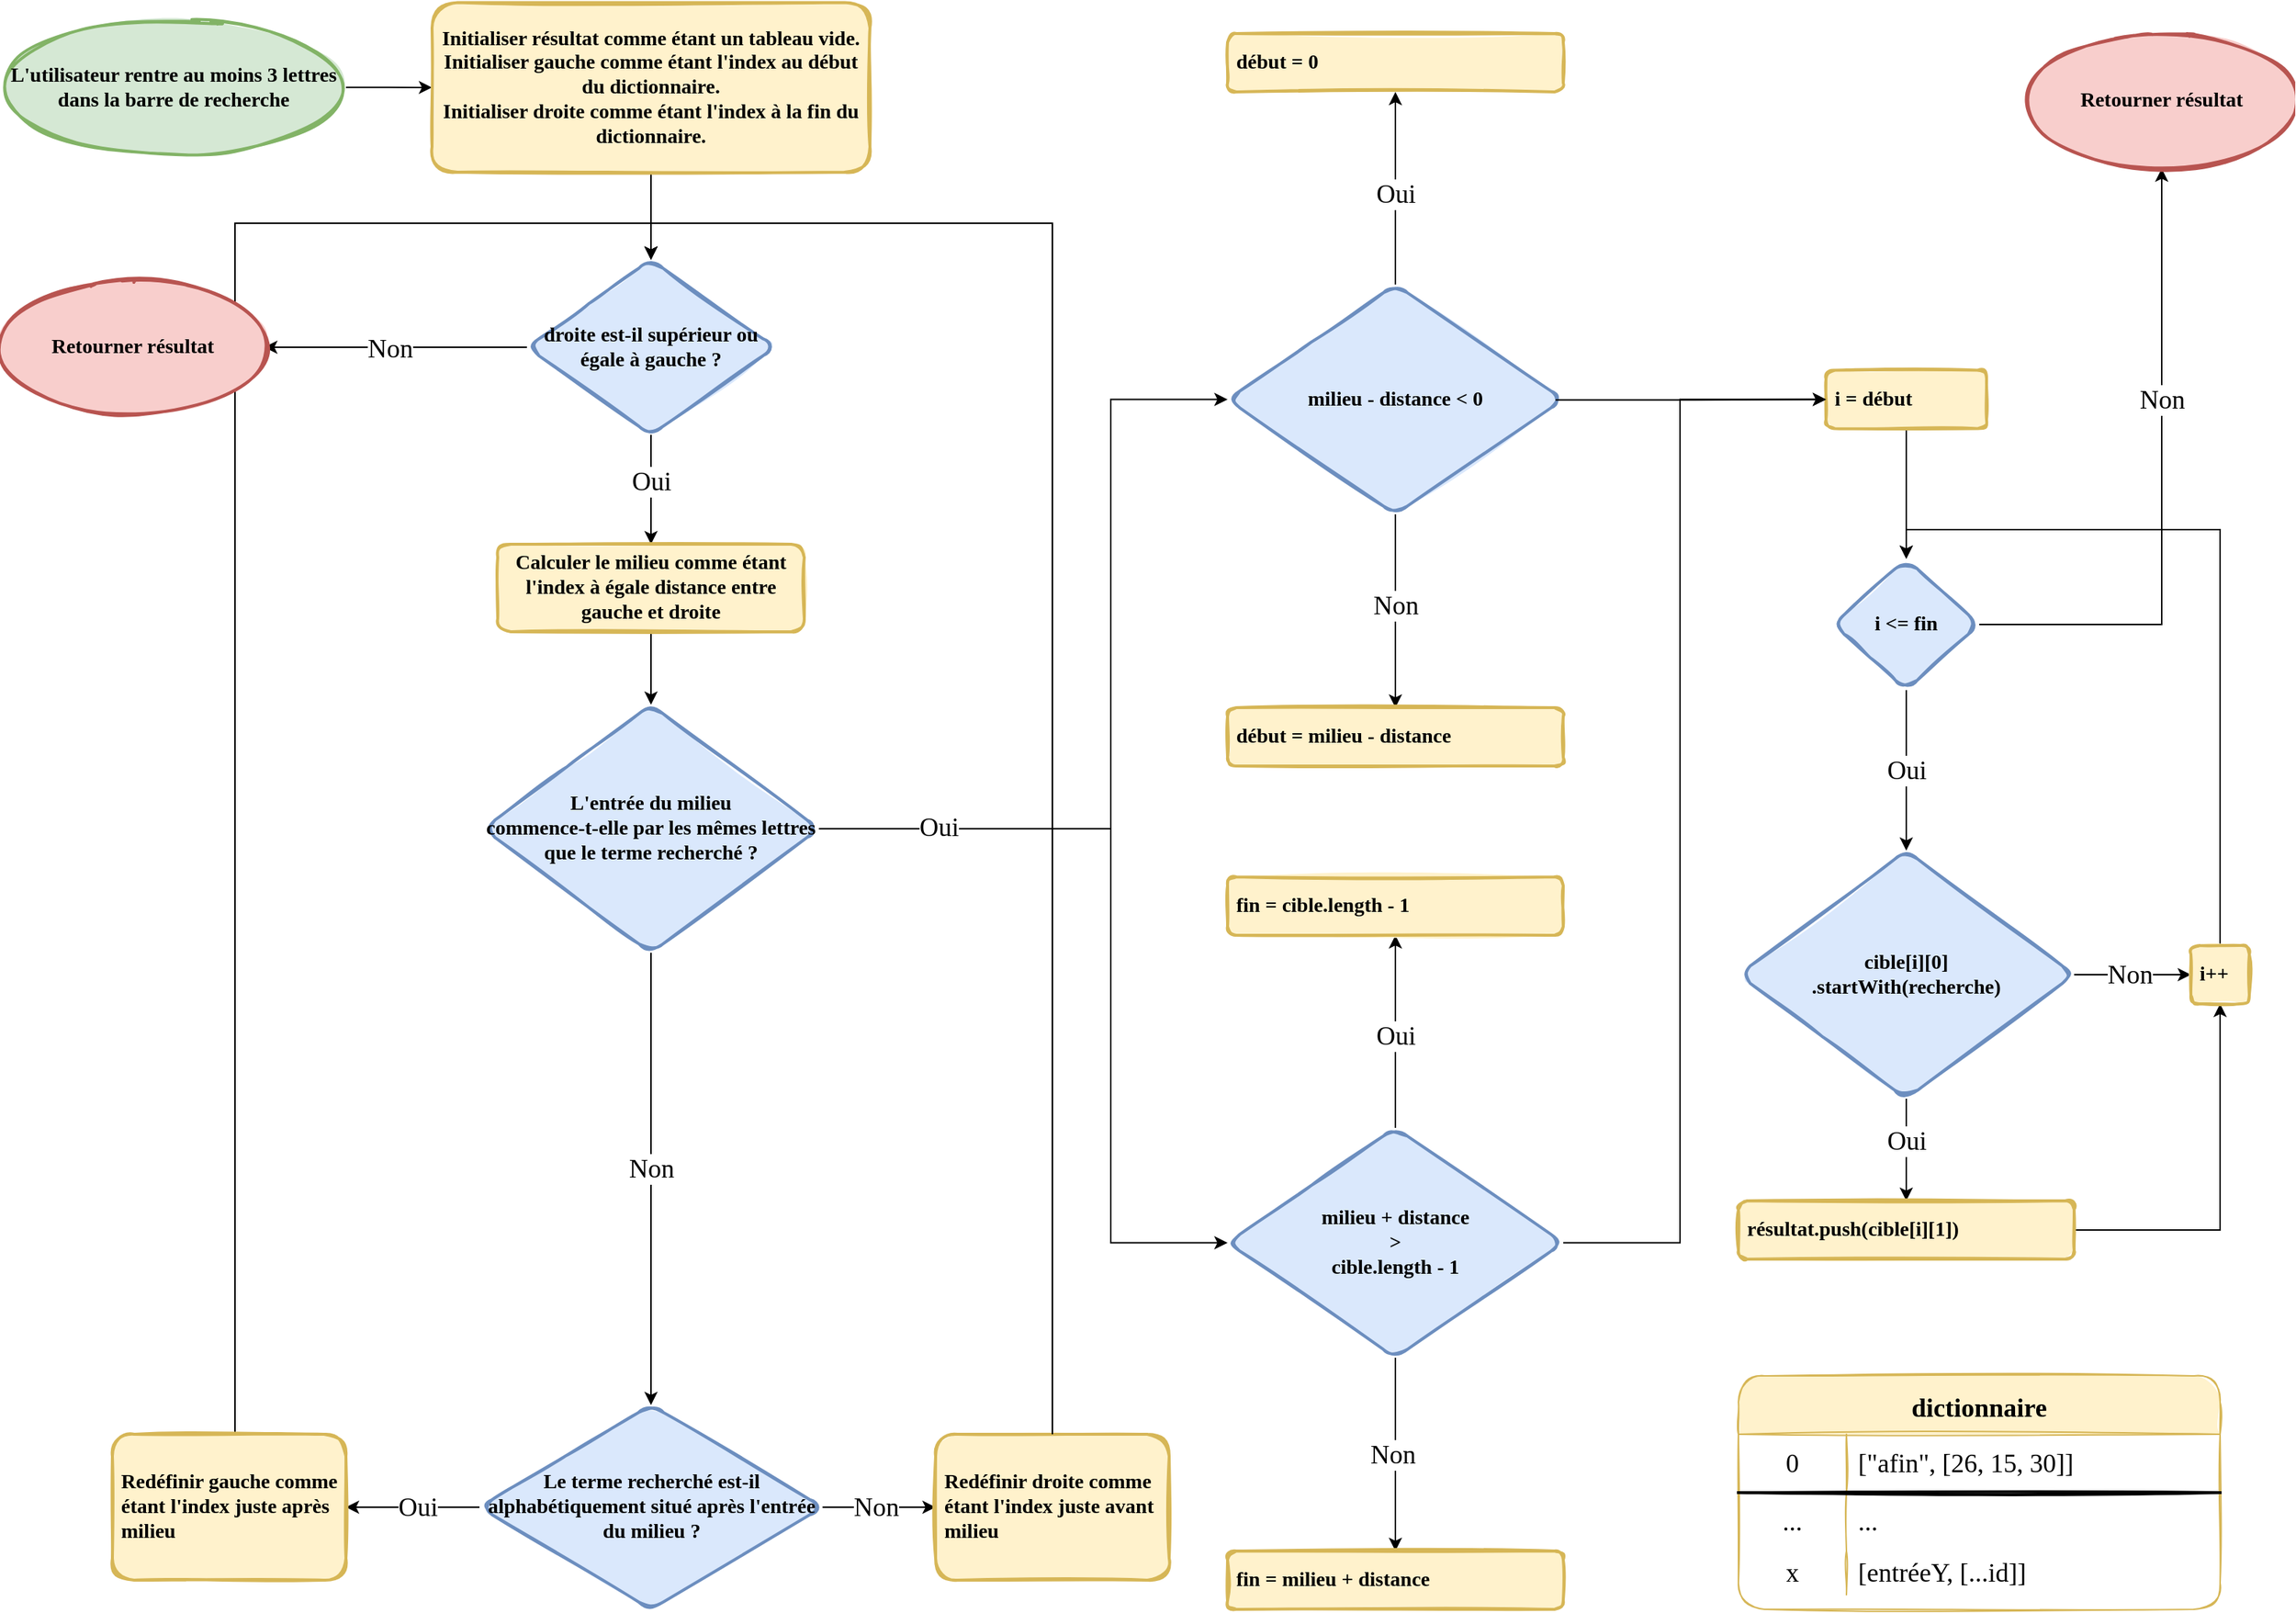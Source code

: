 <mxfile version="15.5.9" type="github">
  <diagram id="kbV5J-0Eens3Namjwil5" name="Page-1">
    <mxGraphModel dx="2062" dy="1114" grid="1" gridSize="10" guides="1" tooltips="1" connect="1" arrows="1" fold="1" page="1" pageScale="1" pageWidth="1654" pageHeight="1169" math="0" shadow="0">
      <root>
        <mxCell id="0" />
        <mxCell id="1" parent="0" />
        <mxCell id="8XKRnu17fvuqY5pZ1CQ--32" value="" style="endArrow=classic;html=1;rounded=0;fontFamily=IBM Plex Mono;fontSource=https%3A%2F%2Ffonts.googleapis.com%2Fcss%3Ffamily%3DIBM%2BPlex%2BMono;fontSize=14;entryX=0.5;entryY=0;entryDx=0;entryDy=0;exitX=0.5;exitY=0;exitDx=0;exitDy=0;edgeStyle=orthogonalEdgeStyle;" parent="1" source="8XKRnu17fvuqY5pZ1CQ--2" target="cdFUEFE1KPH4Mwtb7Gst-21" edge="1">
          <mxGeometry width="50" height="50" relative="1" as="geometry">
            <mxPoint x="1260" y="367.24" as="sourcePoint" />
            <mxPoint x="1310" y="317.24" as="targetPoint" />
            <Array as="points">
              <mxPoint x="200" y="170" />
              <mxPoint x="485" y="170" />
            </Array>
          </mxGeometry>
        </mxCell>
        <mxCell id="8XKRnu17fvuqY5pZ1CQ--23" value="" style="edgeStyle=orthogonalEdgeStyle;rounded=0;orthogonalLoop=1;jettySize=auto;html=1;fontFamily=IBM Plex Mono;fontSource=https%3A%2F%2Ffonts.googleapis.com%2Fcss%3Ffamily%3DIBM%2BPlex%2BMono;fontSize=14;exitX=1;exitY=0.5;exitDx=0;exitDy=0;exitPerimeter=0;" parent="1" source="NScCzU1LjqphaK7JAXmG-1" target="cdFUEFE1KPH4Mwtb7Gst-19" edge="1">
          <mxGeometry relative="1" as="geometry">
            <mxPoint x="342" y="90" as="sourcePoint" />
          </mxGeometry>
        </mxCell>
        <mxCell id="8XKRnu17fvuqY5pZ1CQ--24" value="" style="edgeStyle=orthogonalEdgeStyle;rounded=0;orthogonalLoop=1;jettySize=auto;html=1;fontFamily=IBM Plex Mono;fontSource=https%3A%2F%2Ffonts.googleapis.com%2Fcss%3Ffamily%3DIBM%2BPlex%2BMono;fontSize=14;" parent="1" source="cdFUEFE1KPH4Mwtb7Gst-19" target="cdFUEFE1KPH4Mwtb7Gst-21" edge="1">
          <mxGeometry relative="1" as="geometry" />
        </mxCell>
        <mxCell id="cdFUEFE1KPH4Mwtb7Gst-19" value="Initialiser résultat comme étant un tableau vide.&lt;br&gt;Initialiser gauche comme étant l&#39;index au début du dictionnaire.&lt;br&gt;Initialiser droite comme étant l&#39;index à la fin du dictionnaire." style="rounded=1;html=1;shadow=0;glass=0;labelBorderColor=none;sketch=1;fontSize=14;strokeColor=#d6b656;strokeWidth=2;fillColor=#fff2cc;align=center;whiteSpace=wrap;spacingLeft=4;fontFamily=IBM Plex Mono;fontStyle=1;fontSource=https%3A%2F%2Ffonts.googleapis.com%2Fcss%3Ffamily%3DIBM%2BPlex%2BMono;textDirection=ltr;labelPosition=center;verticalLabelPosition=middle;verticalAlign=middle;flipV=0;fillStyle=solid;spacingRight=4;" parent="1" vertex="1">
          <mxGeometry x="335" y="18.75" width="300" height="116.25" as="geometry" />
        </mxCell>
        <mxCell id="8XKRnu17fvuqY5pZ1CQ--25" value="" style="edgeStyle=orthogonalEdgeStyle;rounded=0;orthogonalLoop=1;jettySize=auto;html=1;fontFamily=IBM Plex Mono;fontSource=https%3A%2F%2Ffonts.googleapis.com%2Fcss%3Ffamily%3DIBM%2BPlex%2BMono;fontSize=14;" parent="1" source="cdFUEFE1KPH4Mwtb7Gst-21" target="cdFUEFE1KPH4Mwtb7Gst-22" edge="1">
          <mxGeometry relative="1" as="geometry" />
        </mxCell>
        <mxCell id="8XKRnu17fvuqY5pZ1CQ--35" value="Oui" style="edgeLabel;html=1;align=center;verticalAlign=middle;resizable=0;points=[];fontSize=18;fontFamily=IBM Plex Mono;" parent="8XKRnu17fvuqY5pZ1CQ--25" vertex="1" connectable="0">
          <mxGeometry x="-0.249" relative="1" as="geometry">
            <mxPoint y="4" as="offset" />
          </mxGeometry>
        </mxCell>
        <mxCell id="8XKRnu17fvuqY5pZ1CQ--26" value="" style="edgeStyle=orthogonalEdgeStyle;rounded=0;orthogonalLoop=1;jettySize=auto;html=1;fontFamily=IBM Plex Mono;fontSource=https%3A%2F%2Ffonts.googleapis.com%2Fcss%3Ffamily%3DIBM%2BPlex%2BMono;fontSize=14;entryX=1;entryY=0.5;entryDx=0;entryDy=0;" parent="1" source="cdFUEFE1KPH4Mwtb7Gst-21" target="8XKRnu17fvuqY5pZ1CQ--20" edge="1">
          <mxGeometry relative="1" as="geometry">
            <mxPoint x="280.0" y="241.769" as="targetPoint" />
          </mxGeometry>
        </mxCell>
        <mxCell id="8XKRnu17fvuqY5pZ1CQ--34" value="&lt;font style=&quot;font-size: 18px&quot;&gt;Non&lt;/font&gt;" style="edgeLabel;html=1;align=center;verticalAlign=middle;resizable=0;points=[];fontSize=14;fontFamily=IBM Plex Mono;" parent="8XKRnu17fvuqY5pZ1CQ--26" vertex="1" connectable="0">
          <mxGeometry x="0.273" y="1" relative="1" as="geometry">
            <mxPoint x="20" as="offset" />
          </mxGeometry>
        </mxCell>
        <mxCell id="cdFUEFE1KPH4Mwtb7Gst-21" value="droite est-il supérieur ou égale à gauche ?" style="rhombus;whiteSpace=wrap;html=1;rounded=1;shadow=0;glass=0;labelBorderColor=none;sketch=1;fontSize=14;strokeColor=#6c8ebf;strokeWidth=2;fillColor=#dae8fc;align=center;fontFamily=IBM Plex Mono;fontStyle=1;fontSource=https%3A%2F%2Ffonts.googleapis.com%2Fcss%3Ffamily%3DIBM%2BPlex%2BMono;textDirection=ltr;labelPosition=center;verticalLabelPosition=middle;verticalAlign=middle;flipV=0;fillStyle=solid;" parent="1" vertex="1">
          <mxGeometry x="400" y="195" width="170" height="120" as="geometry" />
        </mxCell>
        <mxCell id="8XKRnu17fvuqY5pZ1CQ--27" value="" style="edgeStyle=orthogonalEdgeStyle;rounded=0;orthogonalLoop=1;jettySize=auto;html=1;fontFamily=IBM Plex Mono;fontSource=https%3A%2F%2Ffonts.googleapis.com%2Fcss%3Ffamily%3DIBM%2BPlex%2BMono;fontSize=14;" parent="1" source="cdFUEFE1KPH4Mwtb7Gst-22" target="cdFUEFE1KPH4Mwtb7Gst-23" edge="1">
          <mxGeometry relative="1" as="geometry" />
        </mxCell>
        <mxCell id="cdFUEFE1KPH4Mwtb7Gst-22" value="Calculer le milieu comme étant l&#39;index à égale distance entre gauche et droite" style="rounded=1;whiteSpace=wrap;html=1;shadow=0;glass=0;labelBorderColor=none;sketch=1;fontSize=14;strokeColor=#d6b656;strokeWidth=2;fillColor=#fff2cc;align=center;fontFamily=IBM Plex Mono;fontStyle=1;fontSource=https%3A%2F%2Ffonts.googleapis.com%2Fcss%3Ffamily%3DIBM%2BPlex%2BMono;textDirection=ltr;labelPosition=center;verticalLabelPosition=middle;verticalAlign=middle;spacingLeft=0;flipV=0;fillStyle=solid;" parent="1" vertex="1">
          <mxGeometry x="380" y="390" width="210" height="60" as="geometry" />
        </mxCell>
        <mxCell id="8XKRnu17fvuqY5pZ1CQ--28" value="" style="edgeStyle=orthogonalEdgeStyle;rounded=0;orthogonalLoop=1;jettySize=auto;html=1;fontFamily=IBM Plex Mono;fontSource=https%3A%2F%2Ffonts.googleapis.com%2Fcss%3Ffamily%3DIBM%2BPlex%2BMono;fontSize=14;" parent="1" source="cdFUEFE1KPH4Mwtb7Gst-23" target="8XKRnu17fvuqY5pZ1CQ--1" edge="1">
          <mxGeometry relative="1" as="geometry" />
        </mxCell>
        <mxCell id="8XKRnu17fvuqY5pZ1CQ--38" value="Non" style="edgeLabel;html=1;align=center;verticalAlign=middle;resizable=0;points=[];fontSize=18;fontFamily=IBM Plex Mono;" parent="8XKRnu17fvuqY5pZ1CQ--28" vertex="1" connectable="0">
          <mxGeometry x="-0.311" relative="1" as="geometry">
            <mxPoint y="41" as="offset" />
          </mxGeometry>
        </mxCell>
        <mxCell id="cdFUEFE1KPH4Mwtb7Gst-23" value="L&#39;entrée du milieu&lt;br&gt;commence-t-elle par les mêmes lettres que le terme recherché ?" style="rhombus;whiteSpace=wrap;html=1;rounded=1;shadow=0;glass=0;labelBorderColor=none;sketch=1;fontSize=14;strokeColor=#6c8ebf;strokeWidth=2;fillColor=#dae8fc;align=center;fontFamily=IBM Plex Mono;fontStyle=1;fontSource=https%3A%2F%2Ffonts.googleapis.com%2Fcss%3Ffamily%3DIBM%2BPlex%2BMono;textDirection=ltr;labelPosition=center;verticalLabelPosition=middle;verticalAlign=middle;flipV=0;fillStyle=solid;" parent="1" vertex="1">
          <mxGeometry x="370" y="500" width="230" height="170" as="geometry" />
        </mxCell>
        <mxCell id="8XKRnu17fvuqY5pZ1CQ--29" value="" style="edgeStyle=orthogonalEdgeStyle;rounded=0;orthogonalLoop=1;jettySize=auto;html=1;fontFamily=IBM Plex Mono;fontSource=https%3A%2F%2Ffonts.googleapis.com%2Fcss%3Ffamily%3DIBM%2BPlex%2BMono;fontSize=14;" parent="1" source="8XKRnu17fvuqY5pZ1CQ--1" target="8XKRnu17fvuqY5pZ1CQ--3" edge="1">
          <mxGeometry relative="1" as="geometry" />
        </mxCell>
        <mxCell id="8XKRnu17fvuqY5pZ1CQ--37" value="Non" style="edgeLabel;html=1;align=center;verticalAlign=middle;resizable=0;points=[];fontSize=18;fontFamily=IBM Plex Mono;" parent="8XKRnu17fvuqY5pZ1CQ--29" vertex="1" connectable="0">
          <mxGeometry x="-0.324" y="3" relative="1" as="geometry">
            <mxPoint x="10" y="3" as="offset" />
          </mxGeometry>
        </mxCell>
        <mxCell id="8XKRnu17fvuqY5pZ1CQ--30" value="" style="edgeStyle=orthogonalEdgeStyle;rounded=0;orthogonalLoop=1;jettySize=auto;html=1;fontFamily=IBM Plex Mono;fontSource=https%3A%2F%2Ffonts.googleapis.com%2Fcss%3Ffamily%3DIBM%2BPlex%2BMono;fontSize=14;" parent="1" source="8XKRnu17fvuqY5pZ1CQ--1" target="8XKRnu17fvuqY5pZ1CQ--2" edge="1">
          <mxGeometry relative="1" as="geometry" />
        </mxCell>
        <mxCell id="8XKRnu17fvuqY5pZ1CQ--36" value="Oui" style="edgeLabel;html=1;align=center;verticalAlign=middle;resizable=0;points=[];fontSize=18;fontFamily=IBM Plex Mono;" parent="8XKRnu17fvuqY5pZ1CQ--30" vertex="1" connectable="0">
          <mxGeometry x="0.228" relative="1" as="geometry">
            <mxPoint x="13" as="offset" />
          </mxGeometry>
        </mxCell>
        <mxCell id="8XKRnu17fvuqY5pZ1CQ--1" value="Le terme recherché est-il alphabétiquement situé après l&#39;entrée du milieu ?" style="rhombus;whiteSpace=wrap;html=1;rounded=1;shadow=0;glass=0;labelBorderColor=none;sketch=1;fontSize=14;strokeColor=#6c8ebf;strokeWidth=2;fillColor=#dae8fc;align=center;fontFamily=IBM Plex Mono;fontSource=https%3A%2F%2Ffonts.googleapis.com%2Fcss%3Ffamily%3DIBM%2BPlex%2BMono;horizontal=1;fontStyle=1;flipV=0;fillStyle=solid;" parent="1" vertex="1">
          <mxGeometry x="367.5" y="980" width="235" height="140" as="geometry" />
        </mxCell>
        <mxCell id="8XKRnu17fvuqY5pZ1CQ--2" value="Redéfinir gauche comme étant l&#39;index juste après milieu" style="rounded=1;whiteSpace=wrap;html=1;shadow=0;glass=0;labelBorderColor=none;sketch=1;fontSize=14;strokeColor=#d6b656;strokeWidth=2;fillColor=#fff2cc;align=left;fontFamily=IBM Plex Mono;fontStyle=1;fontSource=https%3A%2F%2Ffonts.googleapis.com%2Fcss%3Ffamily%3DIBM%2BPlex%2BMono;textDirection=ltr;labelPosition=center;verticalLabelPosition=middle;verticalAlign=middle;spacingLeft=4;fillStyle=solid;" parent="1" vertex="1">
          <mxGeometry x="116" y="1000" width="160" height="100" as="geometry" />
        </mxCell>
        <mxCell id="8XKRnu17fvuqY5pZ1CQ--3" value="Redéfinir droite comme étant l&#39;index juste avant milieu" style="rounded=1;whiteSpace=wrap;html=1;shadow=0;glass=0;labelBorderColor=none;sketch=1;fontSize=14;strokeColor=#d6b656;strokeWidth=2;fillColor=#fff2cc;align=left;fontFamily=IBM Plex Mono;fontStyle=1;fontSource=https%3A%2F%2Ffonts.googleapis.com%2Fcss%3Ffamily%3DIBM%2BPlex%2BMono;textDirection=ltr;labelPosition=center;verticalLabelPosition=middle;verticalAlign=middle;spacingLeft=4;fillStyle=solid;" parent="1" vertex="1">
          <mxGeometry x="680" y="1000" width="160" height="100" as="geometry" />
        </mxCell>
        <mxCell id="8XKRnu17fvuqY5pZ1CQ--9" value="début = 0" style="rounded=1;whiteSpace=wrap;html=1;shadow=0;glass=0;labelBorderColor=none;sketch=1;fontSize=14;strokeColor=#d6b656;strokeWidth=2;fillColor=#fff2cc;align=left;fontFamily=IBM Plex Mono;fontStyle=1;fontSource=https%3A%2F%2Ffonts.googleapis.com%2Fcss%3Ffamily%3DIBM%2BPlex%2BMono;textDirection=ltr;labelPosition=center;verticalLabelPosition=middle;verticalAlign=middle;spacingLeft=4;fillStyle=solid;" parent="1" vertex="1">
          <mxGeometry x="880" y="40" width="230" height="40" as="geometry" />
        </mxCell>
        <mxCell id="8XKRnu17fvuqY5pZ1CQ--39" value="" style="edgeStyle=orthogonalEdgeStyle;rounded=0;orthogonalLoop=1;jettySize=auto;html=1;fontFamily=IBM Plex Mono;fontSource=https%3A%2F%2Ffonts.googleapis.com%2Fcss%3Ffamily%3DIBM%2BPlex%2BMono;fontSize=18;" parent="1" source="8XKRnu17fvuqY5pZ1CQ--10" target="8XKRnu17fvuqY5pZ1CQ--9" edge="1">
          <mxGeometry relative="1" as="geometry" />
        </mxCell>
        <mxCell id="8XKRnu17fvuqY5pZ1CQ--60" value="Oui" style="edgeLabel;html=1;align=center;verticalAlign=middle;resizable=0;points=[];fontSize=18;fontFamily=IBM Plex Mono;" parent="8XKRnu17fvuqY5pZ1CQ--39" vertex="1" connectable="0">
          <mxGeometry x="-0.17" relative="1" as="geometry">
            <mxPoint y="-7" as="offset" />
          </mxGeometry>
        </mxCell>
        <mxCell id="8XKRnu17fvuqY5pZ1CQ--40" value="" style="edgeStyle=orthogonalEdgeStyle;rounded=0;orthogonalLoop=1;jettySize=auto;html=1;fontFamily=IBM Plex Mono;fontSource=https%3A%2F%2Ffonts.googleapis.com%2Fcss%3Ffamily%3DIBM%2BPlex%2BMono;fontSize=18;" parent="1" source="8XKRnu17fvuqY5pZ1CQ--10" target="8XKRnu17fvuqY5pZ1CQ--11" edge="1">
          <mxGeometry relative="1" as="geometry" />
        </mxCell>
        <mxCell id="8XKRnu17fvuqY5pZ1CQ--61" value="Non" style="edgeLabel;html=1;align=center;verticalAlign=middle;resizable=0;points=[];fontSize=18;fontFamily=IBM Plex Mono;" parent="8XKRnu17fvuqY5pZ1CQ--40" vertex="1" connectable="0">
          <mxGeometry x="-0.066" relative="1" as="geometry">
            <mxPoint as="offset" />
          </mxGeometry>
        </mxCell>
        <mxCell id="8XKRnu17fvuqY5pZ1CQ--10" value="milieu - distance &amp;lt; 0" style="rhombus;whiteSpace=wrap;html=1;rounded=1;shadow=0;glass=0;labelBorderColor=none;sketch=1;fontSize=14;strokeColor=#6c8ebf;strokeWidth=2;fillColor=#dae8fc;align=center;fontFamily=IBM Plex Mono;fontStyle=1;fontSource=https%3A%2F%2Ffonts.googleapis.com%2Fcss%3Ffamily%3DIBM%2BPlex%2BMono;textDirection=ltr;labelPosition=center;verticalLabelPosition=middle;verticalAlign=middle;flipV=0;fillStyle=solid;" parent="1" vertex="1">
          <mxGeometry x="880" y="212" width="230" height="157.5" as="geometry" />
        </mxCell>
        <mxCell id="8XKRnu17fvuqY5pZ1CQ--11" value="début = milieu - distance" style="rounded=1;whiteSpace=wrap;html=1;shadow=0;glass=0;labelBorderColor=none;sketch=1;fontSize=14;strokeColor=#d6b656;strokeWidth=2;fillColor=#fff2cc;align=left;fontFamily=IBM Plex Mono;fontStyle=1;fontSource=https%3A%2F%2Ffonts.googleapis.com%2Fcss%3Ffamily%3DIBM%2BPlex%2BMono;textDirection=ltr;labelPosition=center;verticalLabelPosition=middle;verticalAlign=middle;spacingLeft=4;fillStyle=solid;" parent="1" vertex="1">
          <mxGeometry x="880" y="502" width="230" height="40" as="geometry" />
        </mxCell>
        <mxCell id="8XKRnu17fvuqY5pZ1CQ--41" value="" style="edgeStyle=orthogonalEdgeStyle;rounded=0;orthogonalLoop=1;jettySize=auto;html=1;fontFamily=IBM Plex Mono;fontSource=https%3A%2F%2Ffonts.googleapis.com%2Fcss%3Ffamily%3DIBM%2BPlex%2BMono;fontSize=18;" parent="1" source="8XKRnu17fvuqY5pZ1CQ--12" target="8XKRnu17fvuqY5pZ1CQ--13" edge="1">
          <mxGeometry relative="1" as="geometry" />
        </mxCell>
        <mxCell id="8XKRnu17fvuqY5pZ1CQ--62" value="Oui" style="edgeLabel;html=1;align=center;verticalAlign=middle;resizable=0;points=[];fontSize=18;fontFamily=IBM Plex Mono;" parent="8XKRnu17fvuqY5pZ1CQ--41" vertex="1" connectable="0">
          <mxGeometry x="-0.04" relative="1" as="geometry">
            <mxPoint as="offset" />
          </mxGeometry>
        </mxCell>
        <mxCell id="8XKRnu17fvuqY5pZ1CQ--42" value="" style="edgeStyle=orthogonalEdgeStyle;rounded=0;orthogonalLoop=1;jettySize=auto;html=1;fontFamily=IBM Plex Mono;fontSource=https%3A%2F%2Ffonts.googleapis.com%2Fcss%3Ffamily%3DIBM%2BPlex%2BMono;fontSize=18;" parent="1" source="8XKRnu17fvuqY5pZ1CQ--12" target="8XKRnu17fvuqY5pZ1CQ--14" edge="1">
          <mxGeometry relative="1" as="geometry" />
        </mxCell>
        <mxCell id="8XKRnu17fvuqY5pZ1CQ--63" value="Non" style="edgeLabel;html=1;align=center;verticalAlign=middle;resizable=0;points=[];fontSize=18;fontFamily=IBM Plex Mono;" parent="8XKRnu17fvuqY5pZ1CQ--42" vertex="1" connectable="0">
          <mxGeometry x="-0.001" y="-2" relative="1" as="geometry">
            <mxPoint as="offset" />
          </mxGeometry>
        </mxCell>
        <mxCell id="8XKRnu17fvuqY5pZ1CQ--12" value="milieu + distance&lt;br&gt;&amp;gt;&lt;br&gt;cible.length - 1" style="rhombus;whiteSpace=wrap;html=1;rounded=1;shadow=0;glass=0;labelBorderColor=none;sketch=1;fontSize=14;strokeColor=#6c8ebf;strokeWidth=2;fillColor=#dae8fc;align=center;fontFamily=IBM Plex Mono;fontStyle=1;fontSource=https%3A%2F%2Ffonts.googleapis.com%2Fcss%3Ffamily%3DIBM%2BPlex%2BMono;textDirection=ltr;labelPosition=center;verticalLabelPosition=middle;verticalAlign=middle;flipV=0;fillStyle=solid;" parent="1" vertex="1">
          <mxGeometry x="880" y="790" width="230" height="157.5" as="geometry" />
        </mxCell>
        <mxCell id="8XKRnu17fvuqY5pZ1CQ--13" value="fin = cible.length - 1" style="rounded=1;whiteSpace=wrap;html=1;shadow=0;glass=0;labelBorderColor=none;sketch=1;fontSize=14;strokeColor=#d6b656;strokeWidth=2;fillColor=#fff2cc;align=left;fontFamily=IBM Plex Mono;fontStyle=1;fontSource=https%3A%2F%2Ffonts.googleapis.com%2Fcss%3Ffamily%3DIBM%2BPlex%2BMono;textDirection=ltr;labelPosition=center;verticalLabelPosition=middle;verticalAlign=middle;spacingLeft=4;fillStyle=solid;" parent="1" vertex="1">
          <mxGeometry x="880" y="618" width="230" height="40" as="geometry" />
        </mxCell>
        <mxCell id="8XKRnu17fvuqY5pZ1CQ--14" value="fin = milieu + distance" style="rounded=1;whiteSpace=wrap;html=1;shadow=0;glass=0;labelBorderColor=none;sketch=1;fontSize=14;strokeColor=#d6b656;strokeWidth=2;fillColor=#fff2cc;align=left;fontFamily=IBM Plex Mono;fontStyle=1;fontSource=https%3A%2F%2Ffonts.googleapis.com%2Fcss%3Ffamily%3DIBM%2BPlex%2BMono;textDirection=ltr;labelPosition=center;verticalLabelPosition=middle;verticalAlign=middle;spacingLeft=4;fillStyle=solid;" parent="1" vertex="1">
          <mxGeometry x="880" y="1080" width="230" height="40" as="geometry" />
        </mxCell>
        <mxCell id="8XKRnu17fvuqY5pZ1CQ--75" style="edgeStyle=orthogonalEdgeStyle;rounded=0;orthogonalLoop=1;jettySize=auto;html=1;entryX=0.5;entryY=0;entryDx=0;entryDy=0;fontFamily=IBM Plex Mono;fontSource=https%3A%2F%2Ffonts.googleapis.com%2Fcss%3Ffamily%3DIBM%2BPlex%2BMono;fontSize=18;" parent="1" source="8XKRnu17fvuqY5pZ1CQ--15" target="8XKRnu17fvuqY5pZ1CQ--16" edge="1">
          <mxGeometry relative="1" as="geometry" />
        </mxCell>
        <mxCell id="8XKRnu17fvuqY5pZ1CQ--15" value="i = début" style="rounded=1;whiteSpace=wrap;html=1;shadow=0;glass=0;labelBorderColor=none;sketch=1;fontSize=14;strokeColor=#d6b656;strokeWidth=2;fillColor=#fff2cc;align=left;fontFamily=IBM Plex Mono;fontStyle=1;fontSource=https%3A%2F%2Ffonts.googleapis.com%2Fcss%3Ffamily%3DIBM%2BPlex%2BMono;textDirection=ltr;labelPosition=center;verticalLabelPosition=middle;verticalAlign=middle;spacingLeft=4;fillStyle=solid;flipV=1;" parent="1" vertex="1">
          <mxGeometry x="1290" y="270.75" width="110" height="40" as="geometry" />
        </mxCell>
        <mxCell id="8XKRnu17fvuqY5pZ1CQ--48" style="edgeStyle=orthogonalEdgeStyle;rounded=0;orthogonalLoop=1;jettySize=auto;html=1;exitX=0.5;exitY=1;exitDx=0;exitDy=0;entryX=0.5;entryY=0;entryDx=0;entryDy=0;fontFamily=IBM Plex Mono;fontSource=https%3A%2F%2Ffonts.googleapis.com%2Fcss%3Ffamily%3DIBM%2BPlex%2BMono;fontSize=18;" parent="1" source="8XKRnu17fvuqY5pZ1CQ--16" target="8XKRnu17fvuqY5pZ1CQ--17" edge="1">
          <mxGeometry relative="1" as="geometry" />
        </mxCell>
        <mxCell id="8XKRnu17fvuqY5pZ1CQ--78" value="Oui" style="edgeLabel;html=1;align=center;verticalAlign=middle;resizable=0;points=[];fontSize=18;fontFamily=IBM Plex Mono;" parent="8XKRnu17fvuqY5pZ1CQ--48" vertex="1" connectable="0">
          <mxGeometry relative="1" as="geometry">
            <mxPoint as="offset" />
          </mxGeometry>
        </mxCell>
        <mxCell id="8XKRnu17fvuqY5pZ1CQ--74" style="edgeStyle=orthogonalEdgeStyle;rounded=0;orthogonalLoop=1;jettySize=auto;html=1;entryX=0.5;entryY=1;entryDx=0;entryDy=0;fontFamily=IBM Plex Mono;fontSource=https%3A%2F%2Ffonts.googleapis.com%2Fcss%3Ffamily%3DIBM%2BPlex%2BMono;fontSize=18;" parent="1" source="8XKRnu17fvuqY5pZ1CQ--16" target="8XKRnu17fvuqY5pZ1CQ--21" edge="1">
          <mxGeometry relative="1" as="geometry" />
        </mxCell>
        <mxCell id="8XKRnu17fvuqY5pZ1CQ--76" value="Non" style="edgeLabel;html=1;align=center;verticalAlign=middle;resizable=0;points=[];fontSize=18;fontFamily=IBM Plex Mono;" parent="8XKRnu17fvuqY5pZ1CQ--74" vertex="1" connectable="0">
          <mxGeometry x="-0.648" relative="1" as="geometry">
            <mxPoint x="48" y="-154" as="offset" />
          </mxGeometry>
        </mxCell>
        <mxCell id="8XKRnu17fvuqY5pZ1CQ--16" value="i &amp;lt;= fin" style="rhombus;whiteSpace=wrap;html=1;rounded=1;shadow=0;glass=0;labelBorderColor=none;sketch=1;fontSize=14;strokeColor=#6c8ebf;strokeWidth=2;fillColor=#dae8fc;align=center;fontFamily=IBM Plex Mono;fontStyle=1;fontSource=https%3A%2F%2Ffonts.googleapis.com%2Fcss%3Ffamily%3DIBM%2BPlex%2BMono;textDirection=ltr;labelPosition=center;verticalLabelPosition=middle;verticalAlign=middle;flipV=1;fillStyle=solid;" parent="1" vertex="1">
          <mxGeometry x="1295" y="400" width="100" height="90" as="geometry" />
        </mxCell>
        <mxCell id="8XKRnu17fvuqY5pZ1CQ--70" style="edgeStyle=orthogonalEdgeStyle;rounded=0;orthogonalLoop=1;jettySize=auto;html=1;entryX=0.5;entryY=0;entryDx=0;entryDy=0;fontFamily=IBM Plex Mono;fontSource=https%3A%2F%2Ffonts.googleapis.com%2Fcss%3Ffamily%3DIBM%2BPlex%2BMono;fontSize=18;" parent="1" source="8XKRnu17fvuqY5pZ1CQ--17" target="8XKRnu17fvuqY5pZ1CQ--18" edge="1">
          <mxGeometry relative="1" as="geometry" />
        </mxCell>
        <mxCell id="8XKRnu17fvuqY5pZ1CQ--77" value="Oui" style="edgeLabel;html=1;align=center;verticalAlign=middle;resizable=0;points=[];fontSize=18;fontFamily=IBM Plex Mono;" parent="8XKRnu17fvuqY5pZ1CQ--70" vertex="1" connectable="0">
          <mxGeometry x="0.114" relative="1" as="geometry">
            <mxPoint y="-10" as="offset" />
          </mxGeometry>
        </mxCell>
        <mxCell id="8XKRnu17fvuqY5pZ1CQ--72" style="edgeStyle=orthogonalEdgeStyle;rounded=0;orthogonalLoop=1;jettySize=auto;html=1;entryX=0;entryY=0.5;entryDx=0;entryDy=0;fontFamily=IBM Plex Mono;fontSource=https%3A%2F%2Ffonts.googleapis.com%2Fcss%3Ffamily%3DIBM%2BPlex%2BMono;fontSize=18;" parent="1" source="8XKRnu17fvuqY5pZ1CQ--17" target="8XKRnu17fvuqY5pZ1CQ--33" edge="1">
          <mxGeometry relative="1" as="geometry" />
        </mxCell>
        <mxCell id="8XKRnu17fvuqY5pZ1CQ--79" value="Non" style="edgeLabel;html=1;align=center;verticalAlign=middle;resizable=0;points=[];fontSize=18;fontFamily=IBM Plex Mono;" parent="8XKRnu17fvuqY5pZ1CQ--72" vertex="1" connectable="0">
          <mxGeometry x="-0.05" relative="1" as="geometry">
            <mxPoint as="offset" />
          </mxGeometry>
        </mxCell>
        <mxCell id="8XKRnu17fvuqY5pZ1CQ--17" value="cible[i][0]&lt;br&gt;.startWith(recherche)" style="rhombus;whiteSpace=wrap;html=1;rounded=1;shadow=0;glass=0;labelBorderColor=none;sketch=1;fontSize=14;strokeColor=#6c8ebf;strokeWidth=2;fillColor=#dae8fc;align=center;fontFamily=IBM Plex Mono;fontStyle=1;fontSource=https%3A%2F%2Ffonts.googleapis.com%2Fcss%3Ffamily%3DIBM%2BPlex%2BMono;textDirection=ltr;labelPosition=center;verticalLabelPosition=middle;verticalAlign=middle;flipV=1;fillStyle=solid;" parent="1" vertex="1">
          <mxGeometry x="1230" y="600" width="230" height="170" as="geometry" />
        </mxCell>
        <mxCell id="8XKRnu17fvuqY5pZ1CQ--71" style="edgeStyle=orthogonalEdgeStyle;rounded=0;orthogonalLoop=1;jettySize=auto;html=1;entryX=0.5;entryY=1;entryDx=0;entryDy=0;fontFamily=IBM Plex Mono;fontSource=https%3A%2F%2Ffonts.googleapis.com%2Fcss%3Ffamily%3DIBM%2BPlex%2BMono;fontSize=18;" parent="1" source="8XKRnu17fvuqY5pZ1CQ--18" target="8XKRnu17fvuqY5pZ1CQ--33" edge="1">
          <mxGeometry relative="1" as="geometry" />
        </mxCell>
        <mxCell id="8XKRnu17fvuqY5pZ1CQ--18" value="résultat.push(cible[i][1])" style="rounded=1;whiteSpace=wrap;html=1;shadow=0;glass=0;labelBorderColor=none;sketch=1;fontSize=14;strokeColor=#d6b656;strokeWidth=2;fillColor=#fff2cc;align=left;fontFamily=IBM Plex Mono;fontStyle=1;fontSource=https%3A%2F%2Ffonts.googleapis.com%2Fcss%3Ffamily%3DIBM%2BPlex%2BMono;textDirection=ltr;labelPosition=center;verticalLabelPosition=middle;verticalAlign=middle;spacingLeft=4;fillStyle=solid;flipV=1;" parent="1" vertex="1">
          <mxGeometry x="1230" y="840" width="230" height="40" as="geometry" />
        </mxCell>
        <mxCell id="8XKRnu17fvuqY5pZ1CQ--21" value="&lt;b&gt;Retourner résultat&lt;/b&gt;" style="ellipse;whiteSpace=wrap;html=1;rounded=1;shadow=0;glass=0;labelBorderColor=none;sketch=1;fontFamily=IBM Plex Mono;fontSource=https%3A%2F%2Ffonts.googleapis.com%2Fcss%3Ffamily%3DIBM%2BPlex%2BMono;fontSize=14;strokeColor=#b85450;strokeWidth=2;fillColor=#f8cecc;align=center;fillStyle=solid;" parent="1" vertex="1">
          <mxGeometry x="1430" y="40" width="180" height="92.5" as="geometry" />
        </mxCell>
        <mxCell id="8XKRnu17fvuqY5pZ1CQ--31" value="" style="endArrow=classic;html=1;rounded=0;fontFamily=IBM Plex Mono;fontSource=https%3A%2F%2Ffonts.googleapis.com%2Fcss%3Ffamily%3DIBM%2BPlex%2BMono;fontSize=14;entryX=0.5;entryY=0;entryDx=0;entryDy=0;exitX=0.5;exitY=0;exitDx=0;exitDy=0;edgeStyle=orthogonalEdgeStyle;" parent="1" source="8XKRnu17fvuqY5pZ1CQ--3" target="cdFUEFE1KPH4Mwtb7Gst-21" edge="1">
          <mxGeometry width="50" height="50" relative="1" as="geometry">
            <mxPoint x="830" y="182.24" as="sourcePoint" />
            <mxPoint x="1310" y="317.24" as="targetPoint" />
            <Array as="points">
              <mxPoint x="760" y="170" />
              <mxPoint x="485" y="170" />
            </Array>
          </mxGeometry>
        </mxCell>
        <mxCell id="8XKRnu17fvuqY5pZ1CQ--80" style="edgeStyle=orthogonalEdgeStyle;rounded=0;orthogonalLoop=1;jettySize=auto;html=1;entryX=0.5;entryY=0;entryDx=0;entryDy=0;fontFamily=IBM Plex Mono;fontSource=https%3A%2F%2Ffonts.googleapis.com%2Fcss%3Ffamily%3DIBM%2BPlex%2BMono;fontSize=18;" parent="1" source="8XKRnu17fvuqY5pZ1CQ--33" target="8XKRnu17fvuqY5pZ1CQ--16" edge="1">
          <mxGeometry relative="1" as="geometry">
            <Array as="points">
              <mxPoint x="1560" y="380" />
              <mxPoint x="1345" y="380" />
            </Array>
          </mxGeometry>
        </mxCell>
        <mxCell id="8XKRnu17fvuqY5pZ1CQ--33" value="i++" style="rounded=1;whiteSpace=wrap;html=1;shadow=0;glass=0;labelBorderColor=none;sketch=1;fontSize=14;strokeColor=#d6b656;strokeWidth=2;fillColor=#fff2cc;align=left;fontFamily=IBM Plex Mono;fontStyle=1;fontSource=https%3A%2F%2Ffonts.googleapis.com%2Fcss%3Ffamily%3DIBM%2BPlex%2BMono;textDirection=ltr;labelPosition=center;verticalLabelPosition=middle;verticalAlign=middle;spacingLeft=4;fillStyle=solid;" parent="1" vertex="1">
          <mxGeometry x="1540" y="665" width="40" height="40" as="geometry" />
        </mxCell>
        <mxCell id="8XKRnu17fvuqY5pZ1CQ--20" value="&lt;b&gt;Retourner résultat&lt;/b&gt;" style="ellipse;whiteSpace=wrap;html=1;rounded=1;shadow=0;glass=0;labelBorderColor=none;sketch=1;fontFamily=IBM Plex Mono;fontSource=https%3A%2F%2Ffonts.googleapis.com%2Fcss%3Ffamily%3DIBM%2BPlex%2BMono;fontSize=14;strokeColor=#b85450;strokeWidth=2;fillColor=#f8cecc;align=center;fillStyle=solid;" parent="1" vertex="1">
          <mxGeometry x="40" y="208.75" width="180" height="92.5" as="geometry" />
        </mxCell>
        <mxCell id="8XKRnu17fvuqY5pZ1CQ--64" value="" style="endArrow=classic;html=1;rounded=0;fontFamily=IBM Plex Mono;fontSource=https%3A%2F%2Ffonts.googleapis.com%2Fcss%3Ffamily%3DIBM%2BPlex%2BMono;fontSize=18;exitX=1;exitY=0.5;exitDx=0;exitDy=0;entryX=0;entryY=0.5;entryDx=0;entryDy=0;edgeStyle=orthogonalEdgeStyle;" parent="1" source="cdFUEFE1KPH4Mwtb7Gst-23" target="8XKRnu17fvuqY5pZ1CQ--10" edge="1">
          <mxGeometry width="50" height="50" relative="1" as="geometry">
            <mxPoint x="1070" y="630" as="sourcePoint" />
            <mxPoint x="1120" y="580" as="targetPoint" />
            <Array as="points">
              <mxPoint x="800" y="585" />
              <mxPoint x="800" y="291" />
            </Array>
          </mxGeometry>
        </mxCell>
        <mxCell id="8XKRnu17fvuqY5pZ1CQ--65" value="" style="endArrow=classic;html=1;rounded=0;fontFamily=IBM Plex Mono;fontSource=https%3A%2F%2Ffonts.googleapis.com%2Fcss%3Ffamily%3DIBM%2BPlex%2BMono;fontSize=18;exitX=1;exitY=0.5;exitDx=0;exitDy=0;entryX=0;entryY=0.5;entryDx=0;entryDy=0;edgeStyle=orthogonalEdgeStyle;" parent="1" source="cdFUEFE1KPH4Mwtb7Gst-23" target="8XKRnu17fvuqY5pZ1CQ--12" edge="1">
          <mxGeometry width="50" height="50" relative="1" as="geometry">
            <mxPoint x="610" y="595" as="sourcePoint" />
            <mxPoint x="1002.0" y="300.75" as="targetPoint" />
            <Array as="points">
              <mxPoint x="800" y="585" />
              <mxPoint x="800" y="869" />
            </Array>
          </mxGeometry>
        </mxCell>
        <mxCell id="8XKRnu17fvuqY5pZ1CQ--66" value="Oui" style="edgeLabel;html=1;align=center;verticalAlign=middle;resizable=0;points=[];fontSize=18;fontFamily=IBM Plex Mono;" parent="8XKRnu17fvuqY5pZ1CQ--65" vertex="1" connectable="0">
          <mxGeometry x="-0.711" y="1" relative="1" as="geometry">
            <mxPoint as="offset" />
          </mxGeometry>
        </mxCell>
        <mxCell id="8XKRnu17fvuqY5pZ1CQ--67" value="" style="endArrow=classic;html=1;rounded=0;fontFamily=IBM Plex Mono;fontSource=https%3A%2F%2Ffonts.googleapis.com%2Fcss%3Ffamily%3DIBM%2BPlex%2BMono;fontSize=18;exitX=0.977;exitY=0.502;exitDx=0;exitDy=0;edgeStyle=orthogonalEdgeStyle;exitPerimeter=0;entryX=0;entryY=0.5;entryDx=0;entryDy=0;" parent="1" source="8XKRnu17fvuqY5pZ1CQ--10" target="8XKRnu17fvuqY5pZ1CQ--15" edge="1">
          <mxGeometry width="50" height="50" relative="1" as="geometry">
            <mxPoint x="1150" y="286.75" as="sourcePoint" />
            <mxPoint x="1350" y="330" as="targetPoint" />
            <Array as="points" />
          </mxGeometry>
        </mxCell>
        <mxCell id="8XKRnu17fvuqY5pZ1CQ--68" value="" style="endArrow=classic;html=1;rounded=0;fontFamily=IBM Plex Mono;fontSource=https%3A%2F%2Ffonts.googleapis.com%2Fcss%3Ffamily%3DIBM%2BPlex%2BMono;fontSize=18;exitX=1;exitY=0.5;exitDx=0;exitDy=0;edgeStyle=orthogonalEdgeStyle;entryX=0;entryY=0.5;entryDx=0;entryDy=0;" parent="1" source="8XKRnu17fvuqY5pZ1CQ--12" target="8XKRnu17fvuqY5pZ1CQ--15" edge="1">
          <mxGeometry width="50" height="50" relative="1" as="geometry">
            <mxPoint x="1150" y="864.75" as="sourcePoint" />
            <mxPoint x="1340" y="260" as="targetPoint" />
            <Array as="points">
              <mxPoint x="1190" y="869" />
              <mxPoint x="1190" y="291" />
            </Array>
          </mxGeometry>
        </mxCell>
        <mxCell id="8XKRnu17fvuqY5pZ1CQ--81" value="dictionnaire" style="shape=table;startSize=40;container=1;collapsible=0;childLayout=tableLayout;fixedRows=1;rowLines=0;fontStyle=1;align=center;pointerEvents=1;rounded=1;shadow=0;glass=0;labelBorderColor=none;sketch=1;fillStyle=solid;fontFamily=IBM Plex Mono;fontSource=https%3A%2F%2Ffonts.googleapis.com%2Fcss%3Ffamily%3DIBM%2BPlex%2BMono;fontSize=18;strokeColor=#d6b656;strokeWidth=1;fillColor=#fff2cc;swimlaneFillColor=default;" parent="1" vertex="1">
          <mxGeometry x="1230" y="960" width="330" height="160" as="geometry" />
        </mxCell>
        <mxCell id="8XKRnu17fvuqY5pZ1CQ--82" value="" style="shape=partialRectangle;html=1;whiteSpace=wrap;collapsible=0;dropTarget=0;pointerEvents=1;fillColor=none;top=0;left=0;bottom=1;right=0;points=[[0,0.5],[1,0.5]];portConstraint=eastwest;rounded=1;shadow=0;glass=0;labelBorderColor=none;sketch=1;fillStyle=solid;fontFamily=IBM Plex Mono;fontSource=https%3A%2F%2Ffonts.googleapis.com%2Fcss%3Ffamily%3DIBM%2BPlex%2BMono;fontSize=18;strokeColor=default;strokeWidth=2;align=center;" parent="8XKRnu17fvuqY5pZ1CQ--81" vertex="1">
          <mxGeometry y="40" width="330" height="40" as="geometry" />
        </mxCell>
        <mxCell id="8XKRnu17fvuqY5pZ1CQ--83" value="0" style="shape=partialRectangle;html=1;whiteSpace=wrap;connectable=0;fillColor=none;top=0;left=0;bottom=0;right=0;overflow=hidden;pointerEvents=1;rounded=1;shadow=0;glass=0;labelBorderColor=none;sketch=1;fillStyle=solid;fontFamily=IBM Plex Mono;fontSource=https%3A%2F%2Ffonts.googleapis.com%2Fcss%3Ffamily%3DIBM%2BPlex%2BMono;fontSize=18;strokeColor=default;strokeWidth=2;align=center;" parent="8XKRnu17fvuqY5pZ1CQ--82" vertex="1">
          <mxGeometry width="74" height="40" as="geometry">
            <mxRectangle width="74" height="40" as="alternateBounds" />
          </mxGeometry>
        </mxCell>
        <mxCell id="8XKRnu17fvuqY5pZ1CQ--84" value="[&quot;afin&quot;, [26, 15, 30]]" style="shape=partialRectangle;html=1;whiteSpace=wrap;connectable=0;fillColor=none;top=0;left=0;bottom=0;right=0;align=left;spacingLeft=6;overflow=hidden;pointerEvents=1;rounded=1;shadow=0;glass=0;labelBorderColor=none;sketch=1;fillStyle=solid;fontFamily=IBM Plex Mono;fontSource=https%3A%2F%2Ffonts.googleapis.com%2Fcss%3Ffamily%3DIBM%2BPlex%2BMono;fontSize=18;strokeColor=none;strokeWidth=2;" parent="8XKRnu17fvuqY5pZ1CQ--82" vertex="1">
          <mxGeometry x="74" width="256" height="40" as="geometry">
            <mxRectangle width="256" height="40" as="alternateBounds" />
          </mxGeometry>
        </mxCell>
        <mxCell id="8XKRnu17fvuqY5pZ1CQ--85" value="" style="shape=partialRectangle;html=1;whiteSpace=wrap;collapsible=0;dropTarget=0;pointerEvents=1;fillColor=none;top=0;left=0;bottom=0;right=0;points=[[0,0.5],[1,0.5]];portConstraint=eastwest;rounded=1;shadow=0;glass=0;labelBorderColor=none;sketch=1;fillStyle=solid;fontFamily=IBM Plex Mono;fontSource=https%3A%2F%2Ffonts.googleapis.com%2Fcss%3Ffamily%3DIBM%2BPlex%2BMono;fontSize=18;strokeColor=default;strokeWidth=2;align=center;" parent="8XKRnu17fvuqY5pZ1CQ--81" vertex="1">
          <mxGeometry y="80" width="330" height="40" as="geometry" />
        </mxCell>
        <mxCell id="8XKRnu17fvuqY5pZ1CQ--86" value="..." style="shape=partialRectangle;html=1;whiteSpace=wrap;connectable=0;fillColor=none;top=0;left=0;bottom=0;right=0;overflow=hidden;pointerEvents=1;rounded=1;shadow=0;glass=0;labelBorderColor=none;sketch=1;fillStyle=solid;fontFamily=IBM Plex Mono;fontSource=https%3A%2F%2Ffonts.googleapis.com%2Fcss%3Ffamily%3DIBM%2BPlex%2BMono;fontSize=18;strokeColor=default;strokeWidth=2;align=center;" parent="8XKRnu17fvuqY5pZ1CQ--85" vertex="1">
          <mxGeometry width="74" height="40" as="geometry">
            <mxRectangle width="74" height="40" as="alternateBounds" />
          </mxGeometry>
        </mxCell>
        <mxCell id="8XKRnu17fvuqY5pZ1CQ--87" value="..." style="shape=partialRectangle;html=1;whiteSpace=wrap;connectable=0;fillColor=none;top=0;left=0;bottom=0;right=0;align=left;spacingLeft=6;overflow=hidden;pointerEvents=1;rounded=1;shadow=0;glass=0;labelBorderColor=none;sketch=1;fillStyle=solid;fontFamily=IBM Plex Mono;fontSource=https%3A%2F%2Ffonts.googleapis.com%2Fcss%3Ffamily%3DIBM%2BPlex%2BMono;fontSize=18;strokeColor=default;strokeWidth=2;perimeterSpacing=1;" parent="8XKRnu17fvuqY5pZ1CQ--85" vertex="1">
          <mxGeometry x="74" width="256" height="40" as="geometry">
            <mxRectangle width="256" height="40" as="alternateBounds" />
          </mxGeometry>
        </mxCell>
        <mxCell id="8XKRnu17fvuqY5pZ1CQ--88" value="" style="shape=partialRectangle;html=1;whiteSpace=wrap;collapsible=0;dropTarget=0;pointerEvents=1;fillColor=none;top=0;left=0;bottom=0;right=0;points=[[0,0.5],[1,0.5]];portConstraint=eastwest;rounded=1;shadow=0;glass=0;labelBorderColor=none;sketch=1;fillStyle=solid;fontFamily=IBM Plex Mono;fontSource=https%3A%2F%2Ffonts.googleapis.com%2Fcss%3Ffamily%3DIBM%2BPlex%2BMono;fontSize=18;strokeColor=default;strokeWidth=2;align=center;" parent="8XKRnu17fvuqY5pZ1CQ--81" vertex="1">
          <mxGeometry y="120" width="330" height="30" as="geometry" />
        </mxCell>
        <mxCell id="8XKRnu17fvuqY5pZ1CQ--89" value="x" style="shape=partialRectangle;html=1;whiteSpace=wrap;connectable=0;fillColor=none;top=0;left=0;bottom=0;right=0;overflow=hidden;pointerEvents=1;rounded=1;shadow=0;glass=0;labelBorderColor=none;sketch=1;fillStyle=solid;fontFamily=IBM Plex Mono;fontSource=https%3A%2F%2Ffonts.googleapis.com%2Fcss%3Ffamily%3DIBM%2BPlex%2BMono;fontSize=18;strokeColor=default;strokeWidth=2;align=center;" parent="8XKRnu17fvuqY5pZ1CQ--88" vertex="1">
          <mxGeometry width="74" height="30" as="geometry">
            <mxRectangle width="74" height="30" as="alternateBounds" />
          </mxGeometry>
        </mxCell>
        <mxCell id="8XKRnu17fvuqY5pZ1CQ--90" value="[entréeY, [...id]]" style="shape=partialRectangle;html=1;whiteSpace=wrap;connectable=0;fillColor=none;top=0;left=0;bottom=0;right=0;align=left;spacingLeft=6;overflow=hidden;pointerEvents=1;rounded=1;shadow=0;glass=0;labelBorderColor=none;sketch=1;fillStyle=solid;fontFamily=IBM Plex Mono;fontSource=https%3A%2F%2Ffonts.googleapis.com%2Fcss%3Ffamily%3DIBM%2BPlex%2BMono;fontSize=18;strokeColor=default;strokeWidth=2;" parent="8XKRnu17fvuqY5pZ1CQ--88" vertex="1">
          <mxGeometry x="74" width="256" height="30" as="geometry">
            <mxRectangle width="256" height="30" as="alternateBounds" />
          </mxGeometry>
        </mxCell>
        <mxCell id="NScCzU1LjqphaK7JAXmG-1" value="L&#39;utilisateur rentre au moins 3 lettres dans la barre de recherche" style="strokeWidth=2;html=1;shape=mxgraph.flowchart.start_1;whiteSpace=wrap;sketch=1;fontFamily=IBM Plex Mono;fontSource=https%3A%2F%2Ffonts.googleapis.com%2Fcss%3Ffamily%3DIBM%2BPlex%2BMono;fontStyle=1;fontSize=14;fillColor=#d5e8d4;strokeColor=#82b366;fillStyle=solid;" vertex="1" parent="1">
          <mxGeometry x="40" y="31.88" width="236" height="90" as="geometry" />
        </mxCell>
      </root>
    </mxGraphModel>
  </diagram>
</mxfile>

